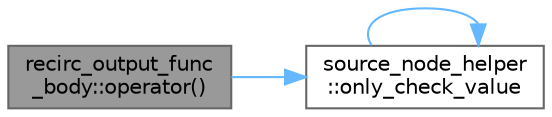digraph "recirc_output_func_body::operator()"
{
 // LATEX_PDF_SIZE
  bgcolor="transparent";
  edge [fontname=Helvetica,fontsize=10,labelfontname=Helvetica,labelfontsize=10];
  node [fontname=Helvetica,fontsize=10,shape=box,height=0.2,width=0.4];
  rankdir="LR";
  Node1 [id="Node000001",label="recirc_output_func\l_body::operator()",height=0.2,width=0.4,color="gray40", fillcolor="grey60", style="filled", fontcolor="black",tooltip=" "];
  Node1 -> Node2 [id="edge1_Node000001_Node000002",color="steelblue1",style="solid",tooltip=" "];
  Node2 [id="Node000002",label="source_node_helper\l::only_check_value",height=0.2,width=0.4,color="grey40", fillcolor="white", style="filled",URL="$classsource__node__helper.html#a758219d3f7ec5b824b994cfc9aca4047",tooltip=" "];
  Node2 -> Node2 [id="edge2_Node000002_Node000002",color="steelblue1",style="solid",tooltip=" "];
}
